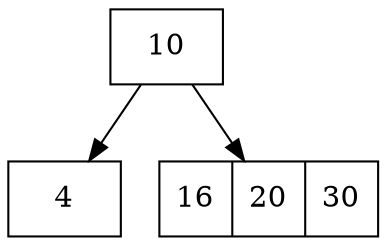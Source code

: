 digraph BPlusTree {
    node [shape=record];
    root [label="<0>10"];
    root:<0> -> child0;
    root:<1> -> child1;
    child0 [label="<0>4"];
    child1 [label="<0>16|<1>20|<2>30"];
}
